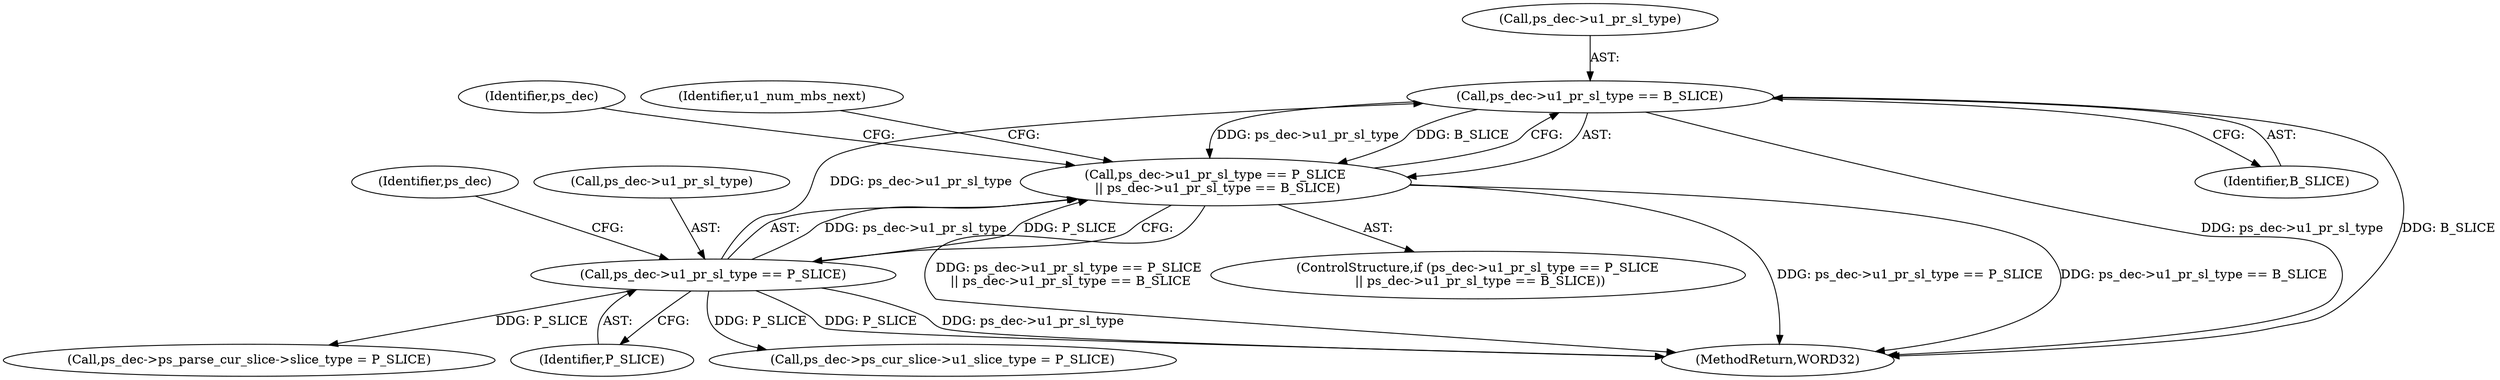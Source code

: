 digraph "0_Android_d4841f1161bdb5e13cb19e81af42437a634dd6ef@pointer" {
"1000620" [label="(Call,ps_dec->u1_pr_sl_type == B_SLICE)"];
"1000615" [label="(Call,ps_dec->u1_pr_sl_type == P_SLICE)"];
"1000614" [label="(Call,ps_dec->u1_pr_sl_type == P_SLICE\n || ps_dec->u1_pr_sl_type == B_SLICE)"];
"1001364" [label="(MethodReturn,WORD32)"];
"1000621" [label="(Call,ps_dec->u1_pr_sl_type)"];
"1000616" [label="(Call,ps_dec->u1_pr_sl_type)"];
"1000627" [label="(Identifier,ps_dec)"];
"1000622" [label="(Identifier,ps_dec)"];
"1000624" [label="(Identifier,B_SLICE)"];
"1000613" [label="(ControlStructure,if (ps_dec->u1_pr_sl_type == P_SLICE\n || ps_dec->u1_pr_sl_type == B_SLICE))"];
"1000638" [label="(Identifier,u1_num_mbs_next)"];
"1000620" [label="(Call,ps_dec->u1_pr_sl_type == B_SLICE)"];
"1000941" [label="(Call,ps_dec->ps_parse_cur_slice->slice_type = P_SLICE)"];
"1000619" [label="(Identifier,P_SLICE)"];
"1000934" [label="(Call,ps_dec->ps_cur_slice->u1_slice_type = P_SLICE)"];
"1000614" [label="(Call,ps_dec->u1_pr_sl_type == P_SLICE\n || ps_dec->u1_pr_sl_type == B_SLICE)"];
"1000615" [label="(Call,ps_dec->u1_pr_sl_type == P_SLICE)"];
"1000620" -> "1000614"  [label="AST: "];
"1000620" -> "1000624"  [label="CFG: "];
"1000621" -> "1000620"  [label="AST: "];
"1000624" -> "1000620"  [label="AST: "];
"1000614" -> "1000620"  [label="CFG: "];
"1000620" -> "1001364"  [label="DDG: ps_dec->u1_pr_sl_type"];
"1000620" -> "1001364"  [label="DDG: B_SLICE"];
"1000620" -> "1000614"  [label="DDG: ps_dec->u1_pr_sl_type"];
"1000620" -> "1000614"  [label="DDG: B_SLICE"];
"1000615" -> "1000620"  [label="DDG: ps_dec->u1_pr_sl_type"];
"1000615" -> "1000614"  [label="AST: "];
"1000615" -> "1000619"  [label="CFG: "];
"1000616" -> "1000615"  [label="AST: "];
"1000619" -> "1000615"  [label="AST: "];
"1000622" -> "1000615"  [label="CFG: "];
"1000614" -> "1000615"  [label="CFG: "];
"1000615" -> "1001364"  [label="DDG: ps_dec->u1_pr_sl_type"];
"1000615" -> "1001364"  [label="DDG: P_SLICE"];
"1000615" -> "1000614"  [label="DDG: ps_dec->u1_pr_sl_type"];
"1000615" -> "1000614"  [label="DDG: P_SLICE"];
"1000615" -> "1000934"  [label="DDG: P_SLICE"];
"1000615" -> "1000941"  [label="DDG: P_SLICE"];
"1000614" -> "1000613"  [label="AST: "];
"1000627" -> "1000614"  [label="CFG: "];
"1000638" -> "1000614"  [label="CFG: "];
"1000614" -> "1001364"  [label="DDG: ps_dec->u1_pr_sl_type == P_SLICE\n || ps_dec->u1_pr_sl_type == B_SLICE"];
"1000614" -> "1001364"  [label="DDG: ps_dec->u1_pr_sl_type == P_SLICE"];
"1000614" -> "1001364"  [label="DDG: ps_dec->u1_pr_sl_type == B_SLICE"];
}
